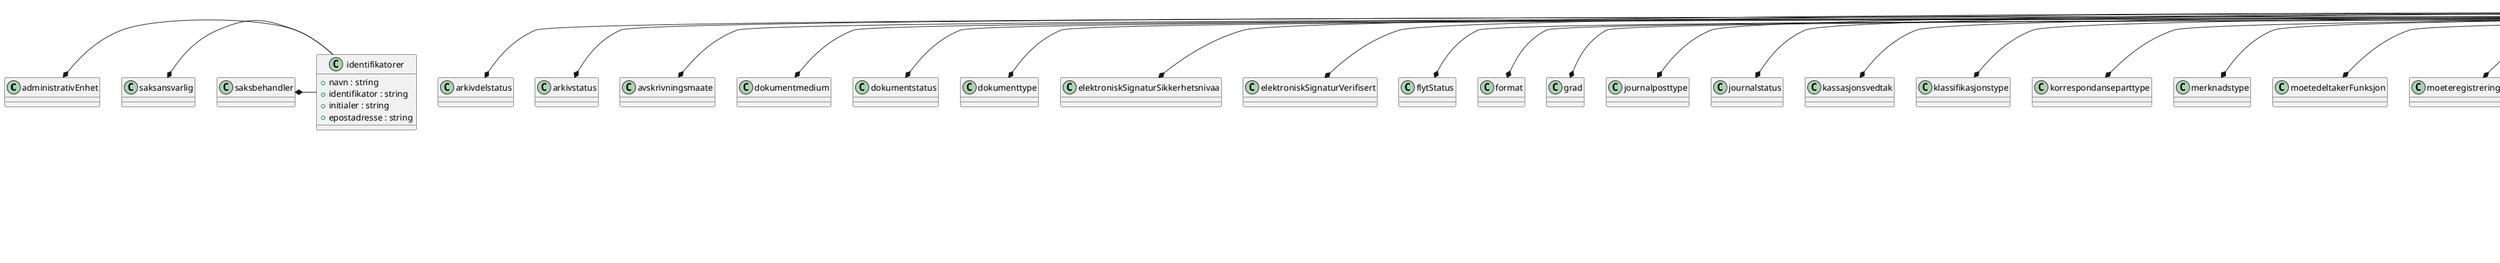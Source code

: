 @startuml

class administrativEnhet {
}
administrativEnhet *- identifikatorer
class arkivdelstatus {
}
arkivdelstatus *- kode
class arkivstatus {
}
arkivstatus *- kode
class avskrivningsmaate {
}
avskrivningsmaate *- kode
class dokumentmedium {
}
dokumentmedium *- kode
class dokumentstatus {
}
dokumentstatus *- kode
class dokumenttype {
}
dokumenttype *- kode
class eksternNoekkel {
    +fagsystem : string
    +noekkel : string
}
class elektroniskSignaturSikkerhetsnivaa {
}
elektroniskSignaturSikkerhetsnivaa *- kode
class elektroniskSignaturVerifisert {
}
elektroniskSignaturVerifisert *- kode
class flytStatus {
}
flytStatus *- kode
class format {
}
format *- kode
class grad {
}
grad *- kode
class identifikatorer {
    +navn : string
    +identifikator : string
    +initialer : string
    +epostadresse : string
}
class journalnummer {
    +journalaar : int
    +journalsekvensnummer : int
}
class journalposttype {
}
journalposttype *- kode
class journalstatus {
}
journalstatus *- kode
class kassasjonsvedtak {
}
kassasjonsvedtak *- kode
class klassifikasjonstype {
}
klassifikasjonstype *- kode
class kode {
    +kode : string
    +beskrivelse : string
}
class korrespondanseparttype {
}
korrespondanseparttype *- kode
class merknadstype {
}
merknadstype *- kode
class moetedeltakerFunksjon {
}
moetedeltakerFunksjon *- kode
class moeteregistreringsstatus {
}
moeteregistreringsstatus *- kode
class moeteregistreringstype {
}
moeteregistreringstype *- kode
class moetesakstype {
}
moetesakstype *- kode
class partRolle {
}
partRolle *- kode
class presedensStatus {
}
presedensStatus *- kode
class referanseTilJournalpost {
    +systemID : systemID
    +registreringsID : string
    +journalnummer : journalnummer
    +saksJournalpostnummer : saksJournalpostnummer
    +referanseEksternNoekkel : eksternNoekkel
}
class referanseTilMappe {
    +systemID : systemID
    +mappeID : string
    +saksnummer : saksnummer
    +referanseEksternNoekkel : eksternNoekkel
}
class referanseTilRegistrering {
    +systemID : systemID
    +registreringsID : string
    +journalnummer : journalnummer
    +saksJournalpostnummer : saksJournalpostnummer
    +referanseEksternNoekkel : eksternNoekkel
}
class saksJournalpostnummer {
    +journalpostnummer : int
}
saksJournalpostnummer *- saksnummer
class saksansvarlig {
}
saksansvarlig *- identifikatorer
class saksbehandler {
}
saksbehandler *- identifikatorer
class saksnummer {
    +saksaar : int
    +sakssekvensnummer : int
}
class saksstatus {
}
saksstatus *- kode
class skjermingDokument {
}
skjermingDokument *- kode
class skjermingMetadata {
}
skjermingMetadata *- kode
class skjermingOpphoererAksjon {
}
skjermingOpphoererAksjon *- kode
class slettingstype {
}
slettingstype *- kode
class systemID {
    +value : string
    +label : string
}
class tilgangsrestriksjon {
}
tilgangsrestriksjon *- kode
class tilknyttetRegistreringSom {
}
tilknyttetRegistreringSom *- kode
class variantformat {
}
variantformat *- kode

@enduml
